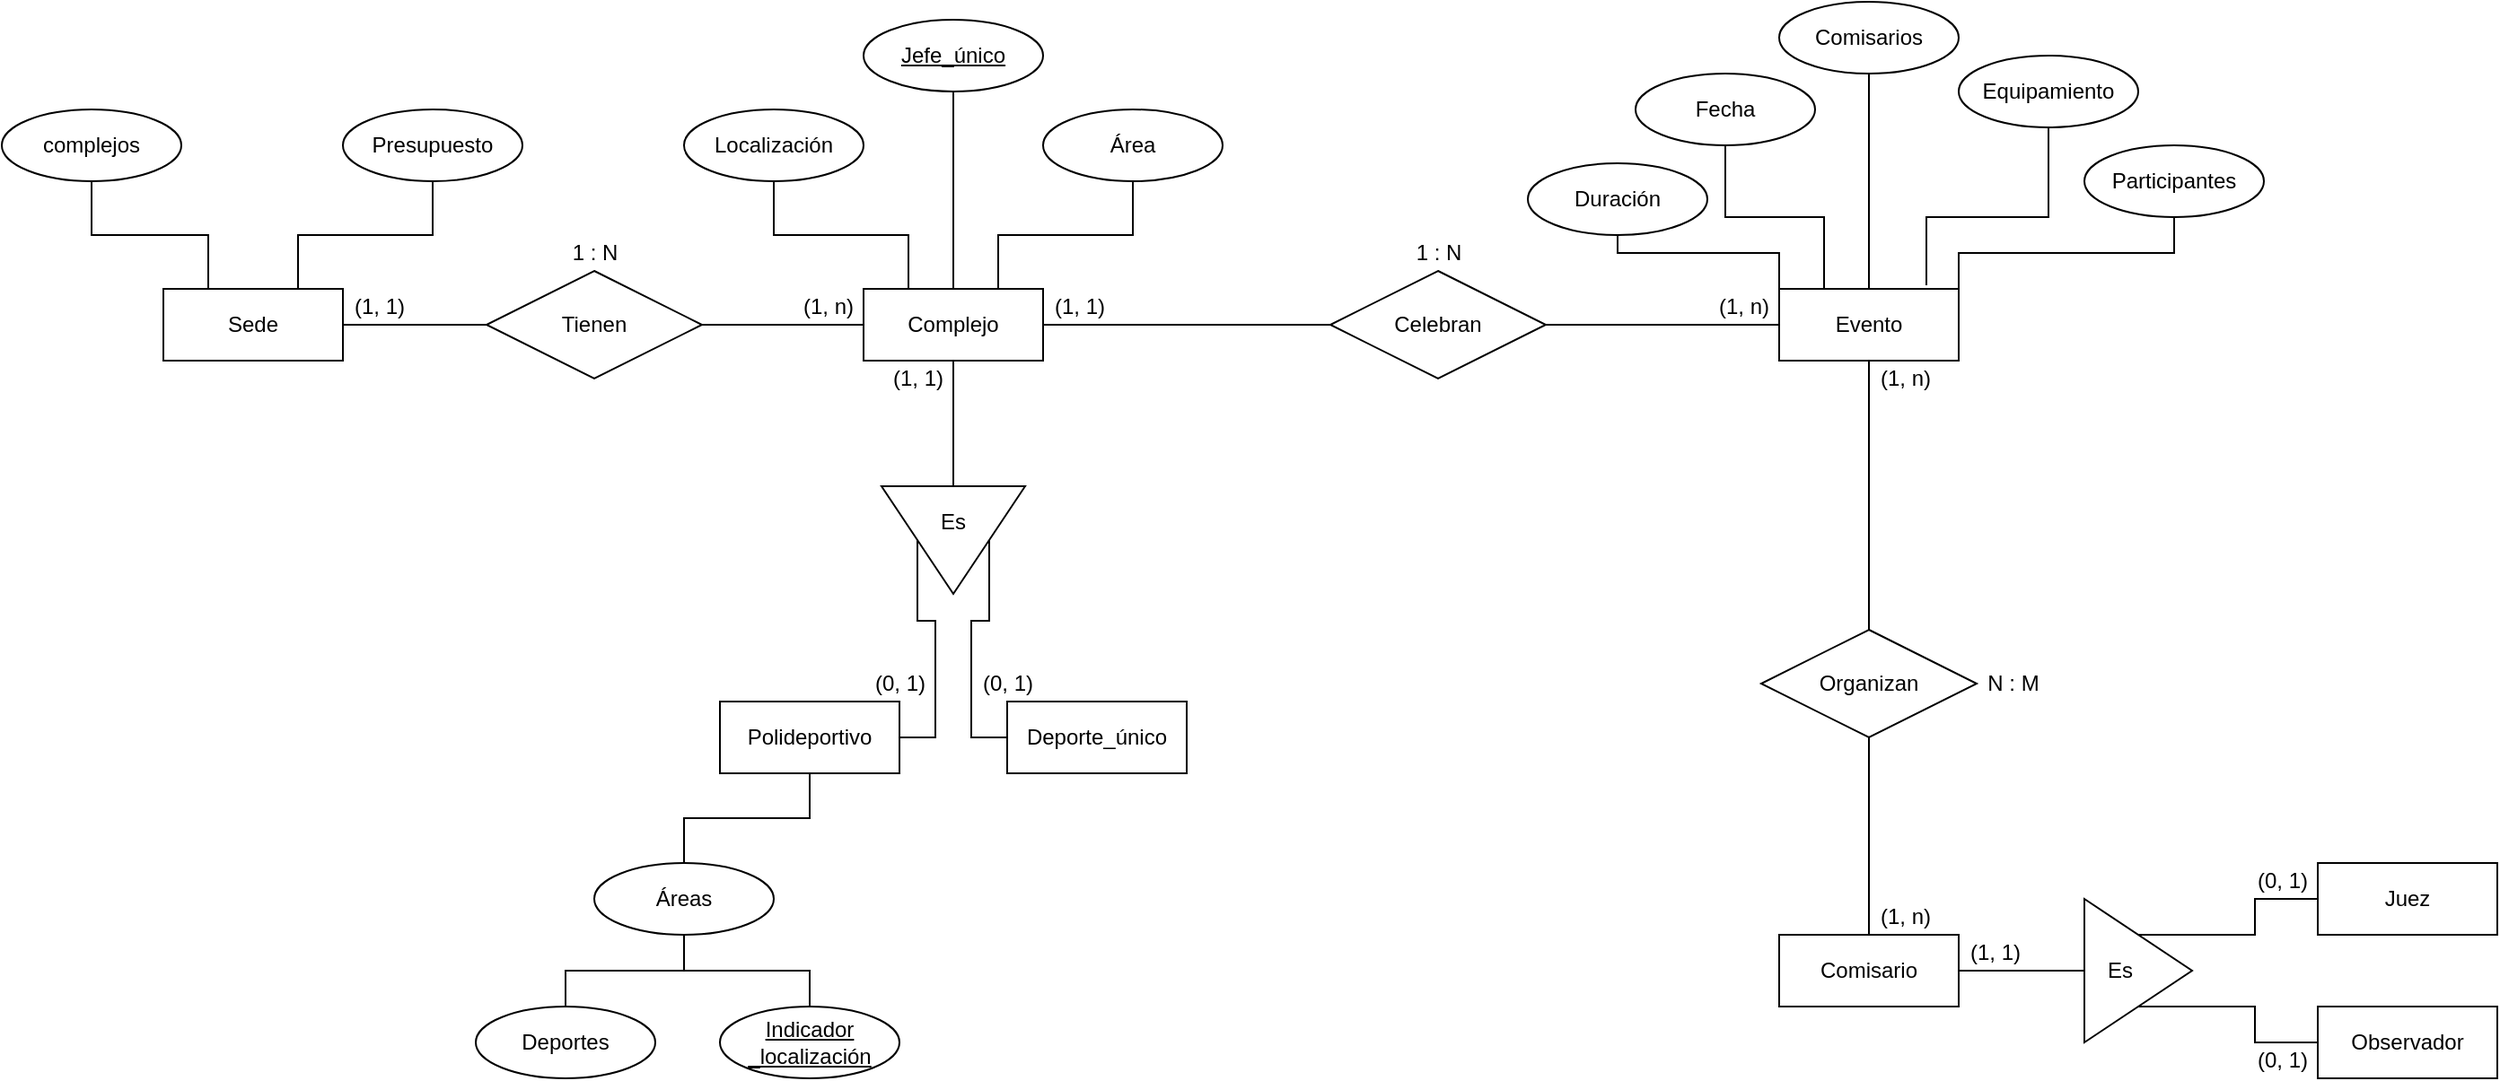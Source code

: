 <mxfile version="13.7.9" type="device"><diagram id="jBLoa-yqh55qRSUrM2wT" name="Página-1"><mxGraphModel dx="1556" dy="822" grid="1" gridSize="10" guides="1" tooltips="1" connect="1" arrows="1" fold="1" page="1" pageScale="1" pageWidth="827" pageHeight="1169" math="0" shadow="0"><root><mxCell id="0"/><mxCell id="1" parent="0"/><mxCell id="eaiViWblnZBNxhb5g_Z0-4" style="edgeStyle=orthogonalEdgeStyle;rounded=0;orthogonalLoop=1;jettySize=auto;html=1;entryX=0;entryY=0.5;entryDx=0;entryDy=0;endArrow=none;endFill=0;" parent="1" source="eaiViWblnZBNxhb5g_Z0-1" target="eaiViWblnZBNxhb5g_Z0-3" edge="1"><mxGeometry relative="1" as="geometry"/></mxCell><mxCell id="eaiViWblnZBNxhb5g_Z0-1" value="Sede" style="whiteSpace=wrap;html=1;align=center;" parent="1" vertex="1"><mxGeometry x="140" y="160" width="100" height="40" as="geometry"/></mxCell><mxCell id="eaiViWblnZBNxhb5g_Z0-8" style="edgeStyle=orthogonalEdgeStyle;rounded=0;orthogonalLoop=1;jettySize=auto;html=1;entryX=0;entryY=0.5;entryDx=0;entryDy=0;endArrow=none;endFill=0;" parent="1" source="eaiViWblnZBNxhb5g_Z0-2" target="eaiViWblnZBNxhb5g_Z0-6" edge="1"><mxGeometry relative="1" as="geometry"/></mxCell><mxCell id="eaiViWblnZBNxhb5g_Z0-2" value="Complejo" style="whiteSpace=wrap;html=1;align=center;" parent="1" vertex="1"><mxGeometry x="530" y="160" width="100" height="40" as="geometry"/></mxCell><mxCell id="eaiViWblnZBNxhb5g_Z0-5" style="edgeStyle=orthogonalEdgeStyle;rounded=0;orthogonalLoop=1;jettySize=auto;html=1;entryX=0;entryY=0.5;entryDx=0;entryDy=0;endArrow=none;endFill=0;" parent="1" source="eaiViWblnZBNxhb5g_Z0-3" target="eaiViWblnZBNxhb5g_Z0-2" edge="1"><mxGeometry relative="1" as="geometry"/></mxCell><mxCell id="eaiViWblnZBNxhb5g_Z0-3" value="Tienen" style="shape=rhombus;perimeter=rhombusPerimeter;whiteSpace=wrap;html=1;align=center;" parent="1" vertex="1"><mxGeometry x="320" y="150" width="120" height="60" as="geometry"/></mxCell><mxCell id="eaiViWblnZBNxhb5g_Z0-6" value="" style="triangle;whiteSpace=wrap;html=1;rotation=90;" parent="1" vertex="1"><mxGeometry x="550" y="260" width="60" height="80" as="geometry"/></mxCell><mxCell id="eaiViWblnZBNxhb5g_Z0-7" value="Es" style="text;html=1;strokeColor=none;fillColor=none;align=center;verticalAlign=middle;whiteSpace=wrap;rounded=0;" parent="1" vertex="1"><mxGeometry x="560" y="280" width="40" height="20" as="geometry"/></mxCell><mxCell id="eaiViWblnZBNxhb5g_Z0-11" style="edgeStyle=orthogonalEdgeStyle;rounded=0;orthogonalLoop=1;jettySize=auto;html=1;entryX=0;entryY=1;entryDx=0;entryDy=0;endArrow=none;endFill=0;" parent="1" source="eaiViWblnZBNxhb5g_Z0-9" target="eaiViWblnZBNxhb5g_Z0-7" edge="1"><mxGeometry relative="1" as="geometry"/></mxCell><mxCell id="eaiViWblnZBNxhb5g_Z0-9" value="Polideportivo" style="whiteSpace=wrap;html=1;align=center;" parent="1" vertex="1"><mxGeometry x="450" y="390" width="100" height="40" as="geometry"/></mxCell><mxCell id="eaiViWblnZBNxhb5g_Z0-12" style="edgeStyle=orthogonalEdgeStyle;rounded=0;orthogonalLoop=1;jettySize=auto;html=1;entryX=1;entryY=1;entryDx=0;entryDy=0;endArrow=none;endFill=0;" parent="1" source="eaiViWblnZBNxhb5g_Z0-10" target="eaiViWblnZBNxhb5g_Z0-7" edge="1"><mxGeometry relative="1" as="geometry"/></mxCell><mxCell id="eaiViWblnZBNxhb5g_Z0-10" value="Deporte_único" style="whiteSpace=wrap;html=1;align=center;" parent="1" vertex="1"><mxGeometry x="610" y="390" width="100" height="40" as="geometry"/></mxCell><mxCell id="eaiViWblnZBNxhb5g_Z0-17" style="edgeStyle=orthogonalEdgeStyle;rounded=0;orthogonalLoop=1;jettySize=auto;html=1;entryX=0.5;entryY=1;entryDx=0;entryDy=0;endArrow=none;endFill=0;" parent="1" source="eaiViWblnZBNxhb5g_Z0-13" target="eaiViWblnZBNxhb5g_Z0-9" edge="1"><mxGeometry relative="1" as="geometry"/></mxCell><mxCell id="eaiViWblnZBNxhb5g_Z0-13" value="Áreas" style="ellipse;whiteSpace=wrap;html=1;align=center;" parent="1" vertex="1"><mxGeometry x="380" y="480" width="100" height="40" as="geometry"/></mxCell><mxCell id="eaiViWblnZBNxhb5g_Z0-18" style="edgeStyle=orthogonalEdgeStyle;rounded=0;orthogonalLoop=1;jettySize=auto;html=1;entryX=0.5;entryY=1;entryDx=0;entryDy=0;endArrow=none;endFill=0;" parent="1" source="eaiViWblnZBNxhb5g_Z0-14" target="eaiViWblnZBNxhb5g_Z0-13" edge="1"><mxGeometry relative="1" as="geometry"/></mxCell><mxCell id="eaiViWblnZBNxhb5g_Z0-14" value="Deportes" style="ellipse;whiteSpace=wrap;html=1;align=center;" parent="1" vertex="1"><mxGeometry x="314" y="560" width="100" height="40" as="geometry"/></mxCell><mxCell id="eaiViWblnZBNxhb5g_Z0-19" style="edgeStyle=orthogonalEdgeStyle;rounded=0;orthogonalLoop=1;jettySize=auto;html=1;endArrow=none;endFill=0;" parent="1" source="eaiViWblnZBNxhb5g_Z0-16" edge="1"><mxGeometry relative="1" as="geometry"><mxPoint x="430" y="520" as="targetPoint"/><Array as="points"><mxPoint x="500" y="540"/><mxPoint x="430" y="540"/></Array></mxGeometry></mxCell><mxCell id="eaiViWblnZBNxhb5g_Z0-16" value="Indicador&lt;br&gt;_localización" style="ellipse;whiteSpace=wrap;html=1;align=center;fontStyle=4;" parent="1" vertex="1"><mxGeometry x="450" y="560" width="100" height="40" as="geometry"/></mxCell><mxCell id="eaiViWblnZBNxhb5g_Z0-23" style="edgeStyle=orthogonalEdgeStyle;rounded=0;orthogonalLoop=1;jettySize=auto;html=1;entryX=0.25;entryY=0;entryDx=0;entryDy=0;endArrow=none;endFill=0;" parent="1" source="eaiViWblnZBNxhb5g_Z0-20" target="eaiViWblnZBNxhb5g_Z0-2" edge="1"><mxGeometry relative="1" as="geometry"/></mxCell><mxCell id="eaiViWblnZBNxhb5g_Z0-20" value="Localización" style="ellipse;whiteSpace=wrap;html=1;align=center;" parent="1" vertex="1"><mxGeometry x="430" y="60" width="100" height="40" as="geometry"/></mxCell><mxCell id="eaiViWblnZBNxhb5g_Z0-24" style="edgeStyle=orthogonalEdgeStyle;rounded=0;orthogonalLoop=1;jettySize=auto;html=1;entryX=0.5;entryY=0;entryDx=0;entryDy=0;endArrow=none;endFill=0;" parent="1" source="eaiViWblnZBNxhb5g_Z0-21" target="eaiViWblnZBNxhb5g_Z0-2" edge="1"><mxGeometry relative="1" as="geometry"/></mxCell><mxCell id="eaiViWblnZBNxhb5g_Z0-21" value="Jefe_único" style="ellipse;whiteSpace=wrap;html=1;align=center;fontStyle=4;" parent="1" vertex="1"><mxGeometry x="530" y="10" width="100" height="40" as="geometry"/></mxCell><mxCell id="eaiViWblnZBNxhb5g_Z0-25" style="edgeStyle=orthogonalEdgeStyle;rounded=0;orthogonalLoop=1;jettySize=auto;html=1;entryX=0.75;entryY=0;entryDx=0;entryDy=0;endArrow=none;endFill=0;" parent="1" source="eaiViWblnZBNxhb5g_Z0-22" target="eaiViWblnZBNxhb5g_Z0-2" edge="1"><mxGeometry relative="1" as="geometry"/></mxCell><mxCell id="eaiViWblnZBNxhb5g_Z0-22" value="Área" style="ellipse;whiteSpace=wrap;html=1;align=center;" parent="1" vertex="1"><mxGeometry x="630" y="60" width="100" height="40" as="geometry"/></mxCell><mxCell id="eaiViWblnZBNxhb5g_Z0-29" style="edgeStyle=orthogonalEdgeStyle;rounded=0;orthogonalLoop=1;jettySize=auto;html=1;entryX=0.25;entryY=0;entryDx=0;entryDy=0;endArrow=none;endFill=0;" parent="1" source="eaiViWblnZBNxhb5g_Z0-26" target="eaiViWblnZBNxhb5g_Z0-1" edge="1"><mxGeometry relative="1" as="geometry"/></mxCell><mxCell id="eaiViWblnZBNxhb5g_Z0-26" value="complejos" style="ellipse;whiteSpace=wrap;html=1;align=center;" parent="1" vertex="1"><mxGeometry x="50" y="60" width="100" height="40" as="geometry"/></mxCell><mxCell id="eaiViWblnZBNxhb5g_Z0-28" style="edgeStyle=orthogonalEdgeStyle;rounded=0;orthogonalLoop=1;jettySize=auto;html=1;entryX=0.75;entryY=0;entryDx=0;entryDy=0;endArrow=none;endFill=0;" parent="1" source="eaiViWblnZBNxhb5g_Z0-27" target="eaiViWblnZBNxhb5g_Z0-1" edge="1"><mxGeometry relative="1" as="geometry"/></mxCell><mxCell id="eaiViWblnZBNxhb5g_Z0-27" value="Presupuesto" style="ellipse;whiteSpace=wrap;html=1;align=center;" parent="1" vertex="1"><mxGeometry x="240" y="60" width="100" height="40" as="geometry"/></mxCell><mxCell id="eaiViWblnZBNxhb5g_Z0-48" style="edgeStyle=orthogonalEdgeStyle;rounded=0;orthogonalLoop=1;jettySize=auto;html=1;entryX=0;entryY=0.5;entryDx=0;entryDy=0;endArrow=none;endFill=0;" parent="1" source="eaiViWblnZBNxhb5g_Z0-45" target="eaiViWblnZBNxhb5g_Z0-47" edge="1"><mxGeometry relative="1" as="geometry"/></mxCell><mxCell id="eaiViWblnZBNxhb5g_Z0-45" value="Comisario" style="whiteSpace=wrap;html=1;align=center;" parent="1" vertex="1"><mxGeometry x="1040" y="520" width="100" height="40" as="geometry"/></mxCell><mxCell id="eaiViWblnZBNxhb5g_Z0-47" value="" style="triangle;whiteSpace=wrap;html=1;" parent="1" vertex="1"><mxGeometry x="1210" y="500" width="60" height="80" as="geometry"/></mxCell><mxCell id="eaiViWblnZBNxhb5g_Z0-49" value="Es" style="text;html=1;strokeColor=none;fillColor=none;align=center;verticalAlign=middle;whiteSpace=wrap;rounded=0;" parent="1" vertex="1"><mxGeometry x="1210" y="530" width="40" height="20" as="geometry"/></mxCell><mxCell id="eaiViWblnZBNxhb5g_Z0-53" style="edgeStyle=orthogonalEdgeStyle;rounded=0;orthogonalLoop=1;jettySize=auto;html=1;entryX=0.5;entryY=0;entryDx=0;entryDy=0;endArrow=none;endFill=0;" parent="1" source="eaiViWblnZBNxhb5g_Z0-50" target="eaiViWblnZBNxhb5g_Z0-47" edge="1"><mxGeometry relative="1" as="geometry"/></mxCell><mxCell id="eaiViWblnZBNxhb5g_Z0-50" value="Juez" style="whiteSpace=wrap;html=1;align=center;" parent="1" vertex="1"><mxGeometry x="1340" y="480" width="100" height="40" as="geometry"/></mxCell><mxCell id="eaiViWblnZBNxhb5g_Z0-52" style="edgeStyle=orthogonalEdgeStyle;rounded=0;orthogonalLoop=1;jettySize=auto;html=1;entryX=0.5;entryY=1;entryDx=0;entryDy=0;endArrow=none;endFill=0;" parent="1" source="eaiViWblnZBNxhb5g_Z0-51" target="eaiViWblnZBNxhb5g_Z0-47" edge="1"><mxGeometry relative="1" as="geometry"/></mxCell><mxCell id="eaiViWblnZBNxhb5g_Z0-51" value="Observador" style="whiteSpace=wrap;html=1;align=center;" parent="1" vertex="1"><mxGeometry x="1340" y="560" width="100" height="40" as="geometry"/></mxCell><mxCell id="eaiViWblnZBNxhb5g_Z0-56" value="(1, 1)" style="text;html=1;resizable=0;autosize=1;align=center;verticalAlign=middle;points=[];fillColor=none;strokeColor=none;rounded=0;" parent="1" vertex="1"><mxGeometry x="540" y="200" width="40" height="20" as="geometry"/></mxCell><mxCell id="eaiViWblnZBNxhb5g_Z0-57" value="(0, 1)" style="text;html=1;resizable=0;autosize=1;align=center;verticalAlign=middle;points=[];fillColor=none;strokeColor=none;rounded=0;" parent="1" vertex="1"><mxGeometry x="530" y="370" width="40" height="20" as="geometry"/></mxCell><mxCell id="eaiViWblnZBNxhb5g_Z0-58" value="(0, 1)" style="text;html=1;resizable=0;autosize=1;align=center;verticalAlign=middle;points=[];fillColor=none;strokeColor=none;rounded=0;" parent="1" vertex="1"><mxGeometry x="590" y="370" width="40" height="20" as="geometry"/></mxCell><mxCell id="eaiViWblnZBNxhb5g_Z0-59" value="(1, n)" style="text;html=1;resizable=0;autosize=1;align=center;verticalAlign=middle;points=[];fillColor=none;strokeColor=none;rounded=0;" parent="1" vertex="1"><mxGeometry x="490" y="160" width="40" height="20" as="geometry"/></mxCell><mxCell id="eaiViWblnZBNxhb5g_Z0-60" value="(1, 1)" style="text;html=1;resizable=0;autosize=1;align=center;verticalAlign=middle;points=[];fillColor=none;strokeColor=none;rounded=0;" parent="1" vertex="1"><mxGeometry x="240" y="160" width="40" height="20" as="geometry"/></mxCell><mxCell id="eaiViWblnZBNxhb5g_Z0-63" value="(1, n)" style="text;html=1;resizable=0;autosize=1;align=center;verticalAlign=middle;points=[];fillColor=none;strokeColor=none;rounded=0;" parent="1" vertex="1"><mxGeometry x="1090" y="500" width="40" height="20" as="geometry"/></mxCell><mxCell id="eaiViWblnZBNxhb5g_Z0-65" value="(1, 1)" style="text;html=1;resizable=0;autosize=1;align=center;verticalAlign=middle;points=[];fillColor=none;strokeColor=none;rounded=0;" parent="1" vertex="1"><mxGeometry x="1140" y="520" width="40" height="20" as="geometry"/></mxCell><mxCell id="eaiViWblnZBNxhb5g_Z0-66" value="(0, 1)" style="text;html=1;resizable=0;autosize=1;align=center;verticalAlign=middle;points=[];fillColor=none;strokeColor=none;rounded=0;" parent="1" vertex="1"><mxGeometry x="1300" y="480" width="40" height="20" as="geometry"/></mxCell><mxCell id="eaiViWblnZBNxhb5g_Z0-67" value="(0, 1)" style="text;html=1;resizable=0;autosize=1;align=center;verticalAlign=middle;points=[];fillColor=none;strokeColor=none;rounded=0;" parent="1" vertex="1"><mxGeometry x="1300" y="580" width="40" height="20" as="geometry"/></mxCell><mxCell id="eaiViWblnZBNxhb5g_Z0-68" value="1 : N" style="text;html=1;resizable=0;autosize=1;align=center;verticalAlign=middle;points=[];fillColor=none;strokeColor=none;rounded=0;" parent="1" vertex="1"><mxGeometry x="360" y="130" width="40" height="20" as="geometry"/></mxCell><mxCell id="llgXf45Qg0pVVV0q0Ytz-32" style="edgeStyle=orthogonalEdgeStyle;rounded=0;orthogonalLoop=1;jettySize=auto;html=1;endArrow=none;endFill=0;" edge="1" parent="1" source="llgXf45Qg0pVVV0q0Ytz-5" target="llgXf45Qg0pVVV0q0Ytz-14"><mxGeometry relative="1" as="geometry"/></mxCell><mxCell id="llgXf45Qg0pVVV0q0Ytz-5" value="Evento" style="whiteSpace=wrap;html=1;align=center;" vertex="1" parent="1"><mxGeometry x="1040" y="160" width="100" height="40" as="geometry"/></mxCell><mxCell id="llgXf45Qg0pVVV0q0Ytz-27" style="edgeStyle=orthogonalEdgeStyle;rounded=0;orthogonalLoop=1;jettySize=auto;html=1;entryX=0.25;entryY=0;entryDx=0;entryDy=0;endArrow=none;endFill=0;" edge="1" parent="1" source="llgXf45Qg0pVVV0q0Ytz-7" target="llgXf45Qg0pVVV0q0Ytz-5"><mxGeometry relative="1" as="geometry"/></mxCell><mxCell id="llgXf45Qg0pVVV0q0Ytz-7" value="Fecha" style="ellipse;whiteSpace=wrap;html=1;align=center;" vertex="1" parent="1"><mxGeometry x="960" y="40" width="100" height="40" as="geometry"/></mxCell><mxCell id="llgXf45Qg0pVVV0q0Ytz-29" style="edgeStyle=orthogonalEdgeStyle;rounded=0;orthogonalLoop=1;jettySize=auto;html=1;entryX=0;entryY=0;entryDx=0;entryDy=0;endArrow=none;endFill=0;" edge="1" parent="1" source="llgXf45Qg0pVVV0q0Ytz-9" target="llgXf45Qg0pVVV0q0Ytz-5"><mxGeometry relative="1" as="geometry"><Array as="points"><mxPoint x="950" y="140"/><mxPoint x="1040" y="140"/></Array></mxGeometry></mxCell><mxCell id="llgXf45Qg0pVVV0q0Ytz-9" value="Duración" style="ellipse;whiteSpace=wrap;html=1;align=center;" vertex="1" parent="1"><mxGeometry x="900" y="90" width="100" height="40" as="geometry"/></mxCell><mxCell id="llgXf45Qg0pVVV0q0Ytz-31" style="edgeStyle=orthogonalEdgeStyle;rounded=0;orthogonalLoop=1;jettySize=auto;html=1;entryX=1;entryY=0;entryDx=0;entryDy=0;endArrow=none;endFill=0;" edge="1" parent="1" source="llgXf45Qg0pVVV0q0Ytz-11" target="llgXf45Qg0pVVV0q0Ytz-5"><mxGeometry relative="1" as="geometry"><Array as="points"><mxPoint x="1260" y="140"/><mxPoint x="1140" y="140"/></Array></mxGeometry></mxCell><mxCell id="llgXf45Qg0pVVV0q0Ytz-11" value="Participantes" style="ellipse;whiteSpace=wrap;html=1;align=center;" vertex="1" parent="1"><mxGeometry x="1210" y="80" width="100" height="40" as="geometry"/></mxCell><mxCell id="llgXf45Qg0pVVV0q0Ytz-26" style="edgeStyle=orthogonalEdgeStyle;rounded=0;orthogonalLoop=1;jettySize=auto;html=1;entryX=0.5;entryY=0;entryDx=0;entryDy=0;endArrow=none;endFill=0;" edge="1" parent="1" source="llgXf45Qg0pVVV0q0Ytz-12" target="llgXf45Qg0pVVV0q0Ytz-5"><mxGeometry relative="1" as="geometry"/></mxCell><mxCell id="llgXf45Qg0pVVV0q0Ytz-12" value="Comisarios" style="ellipse;whiteSpace=wrap;html=1;align=center;" vertex="1" parent="1"><mxGeometry x="1040" width="100" height="40" as="geometry"/></mxCell><mxCell id="llgXf45Qg0pVVV0q0Ytz-33" style="edgeStyle=orthogonalEdgeStyle;rounded=0;orthogonalLoop=1;jettySize=auto;html=1;entryX=0.5;entryY=0;entryDx=0;entryDy=0;endArrow=none;endFill=0;" edge="1" parent="1" source="llgXf45Qg0pVVV0q0Ytz-14" target="eaiViWblnZBNxhb5g_Z0-45"><mxGeometry relative="1" as="geometry"/></mxCell><mxCell id="llgXf45Qg0pVVV0q0Ytz-14" value="Organizan" style="shape=rhombus;perimeter=rhombusPerimeter;whiteSpace=wrap;html=1;align=center;" vertex="1" parent="1"><mxGeometry x="1030" y="350" width="120" height="60" as="geometry"/></mxCell><mxCell id="llgXf45Qg0pVVV0q0Ytz-30" style="edgeStyle=orthogonalEdgeStyle;rounded=0;orthogonalLoop=1;jettySize=auto;html=1;entryX=0.82;entryY=-0.05;entryDx=0;entryDy=0;entryPerimeter=0;endArrow=none;endFill=0;" edge="1" parent="1" source="llgXf45Qg0pVVV0q0Ytz-16" target="llgXf45Qg0pVVV0q0Ytz-5"><mxGeometry relative="1" as="geometry"><Array as="points"><mxPoint x="1190" y="120"/><mxPoint x="1122" y="120"/></Array></mxGeometry></mxCell><mxCell id="llgXf45Qg0pVVV0q0Ytz-16" value="Equipamiento" style="ellipse;whiteSpace=wrap;html=1;align=center;" vertex="1" parent="1"><mxGeometry x="1140" y="30" width="100" height="40" as="geometry"/></mxCell><mxCell id="llgXf45Qg0pVVV0q0Ytz-17" value="(1, n)" style="text;html=1;resizable=0;autosize=1;align=center;verticalAlign=middle;points=[];fillColor=none;strokeColor=none;rounded=0;" vertex="1" parent="1"><mxGeometry x="1000" y="160" width="40" height="20" as="geometry"/></mxCell><mxCell id="llgXf45Qg0pVVV0q0Ytz-18" value="(1, 1)" style="text;html=1;resizable=0;autosize=1;align=center;verticalAlign=middle;points=[];fillColor=none;strokeColor=none;rounded=0;" vertex="1" parent="1"><mxGeometry x="630" y="160" width="40" height="20" as="geometry"/></mxCell><mxCell id="llgXf45Qg0pVVV0q0Ytz-19" value="(1, n)" style="text;html=1;resizable=0;autosize=1;align=center;verticalAlign=middle;points=[];fillColor=none;strokeColor=none;rounded=0;" vertex="1" parent="1"><mxGeometry x="1090" y="200" width="40" height="20" as="geometry"/></mxCell><mxCell id="llgXf45Qg0pVVV0q0Ytz-20" value="1 : N" style="text;html=1;resizable=0;autosize=1;align=center;verticalAlign=middle;points=[];fillColor=none;strokeColor=none;rounded=0;" vertex="1" parent="1"><mxGeometry x="830" y="130" width="40" height="20" as="geometry"/></mxCell><mxCell id="llgXf45Qg0pVVV0q0Ytz-21" value="N : M" style="text;html=1;resizable=0;autosize=1;align=center;verticalAlign=middle;points=[];fillColor=none;strokeColor=none;rounded=0;" vertex="1" parent="1"><mxGeometry x="1150" y="370" width="40" height="20" as="geometry"/></mxCell><mxCell id="llgXf45Qg0pVVV0q0Ytz-24" style="edgeStyle=orthogonalEdgeStyle;rounded=0;orthogonalLoop=1;jettySize=auto;html=1;entryX=1;entryY=0.5;entryDx=0;entryDy=0;endArrow=none;endFill=0;" edge="1" parent="1" source="llgXf45Qg0pVVV0q0Ytz-22" target="eaiViWblnZBNxhb5g_Z0-2"><mxGeometry relative="1" as="geometry"/></mxCell><mxCell id="llgXf45Qg0pVVV0q0Ytz-25" style="edgeStyle=orthogonalEdgeStyle;rounded=0;orthogonalLoop=1;jettySize=auto;html=1;entryX=0;entryY=0.5;entryDx=0;entryDy=0;endArrow=none;endFill=0;" edge="1" parent="1" source="llgXf45Qg0pVVV0q0Ytz-22" target="llgXf45Qg0pVVV0q0Ytz-5"><mxGeometry relative="1" as="geometry"/></mxCell><mxCell id="llgXf45Qg0pVVV0q0Ytz-22" value="Celebran" style="shape=rhombus;perimeter=rhombusPerimeter;whiteSpace=wrap;html=1;align=center;" vertex="1" parent="1"><mxGeometry x="790" y="150" width="120" height="60" as="geometry"/></mxCell></root></mxGraphModel></diagram></mxfile>